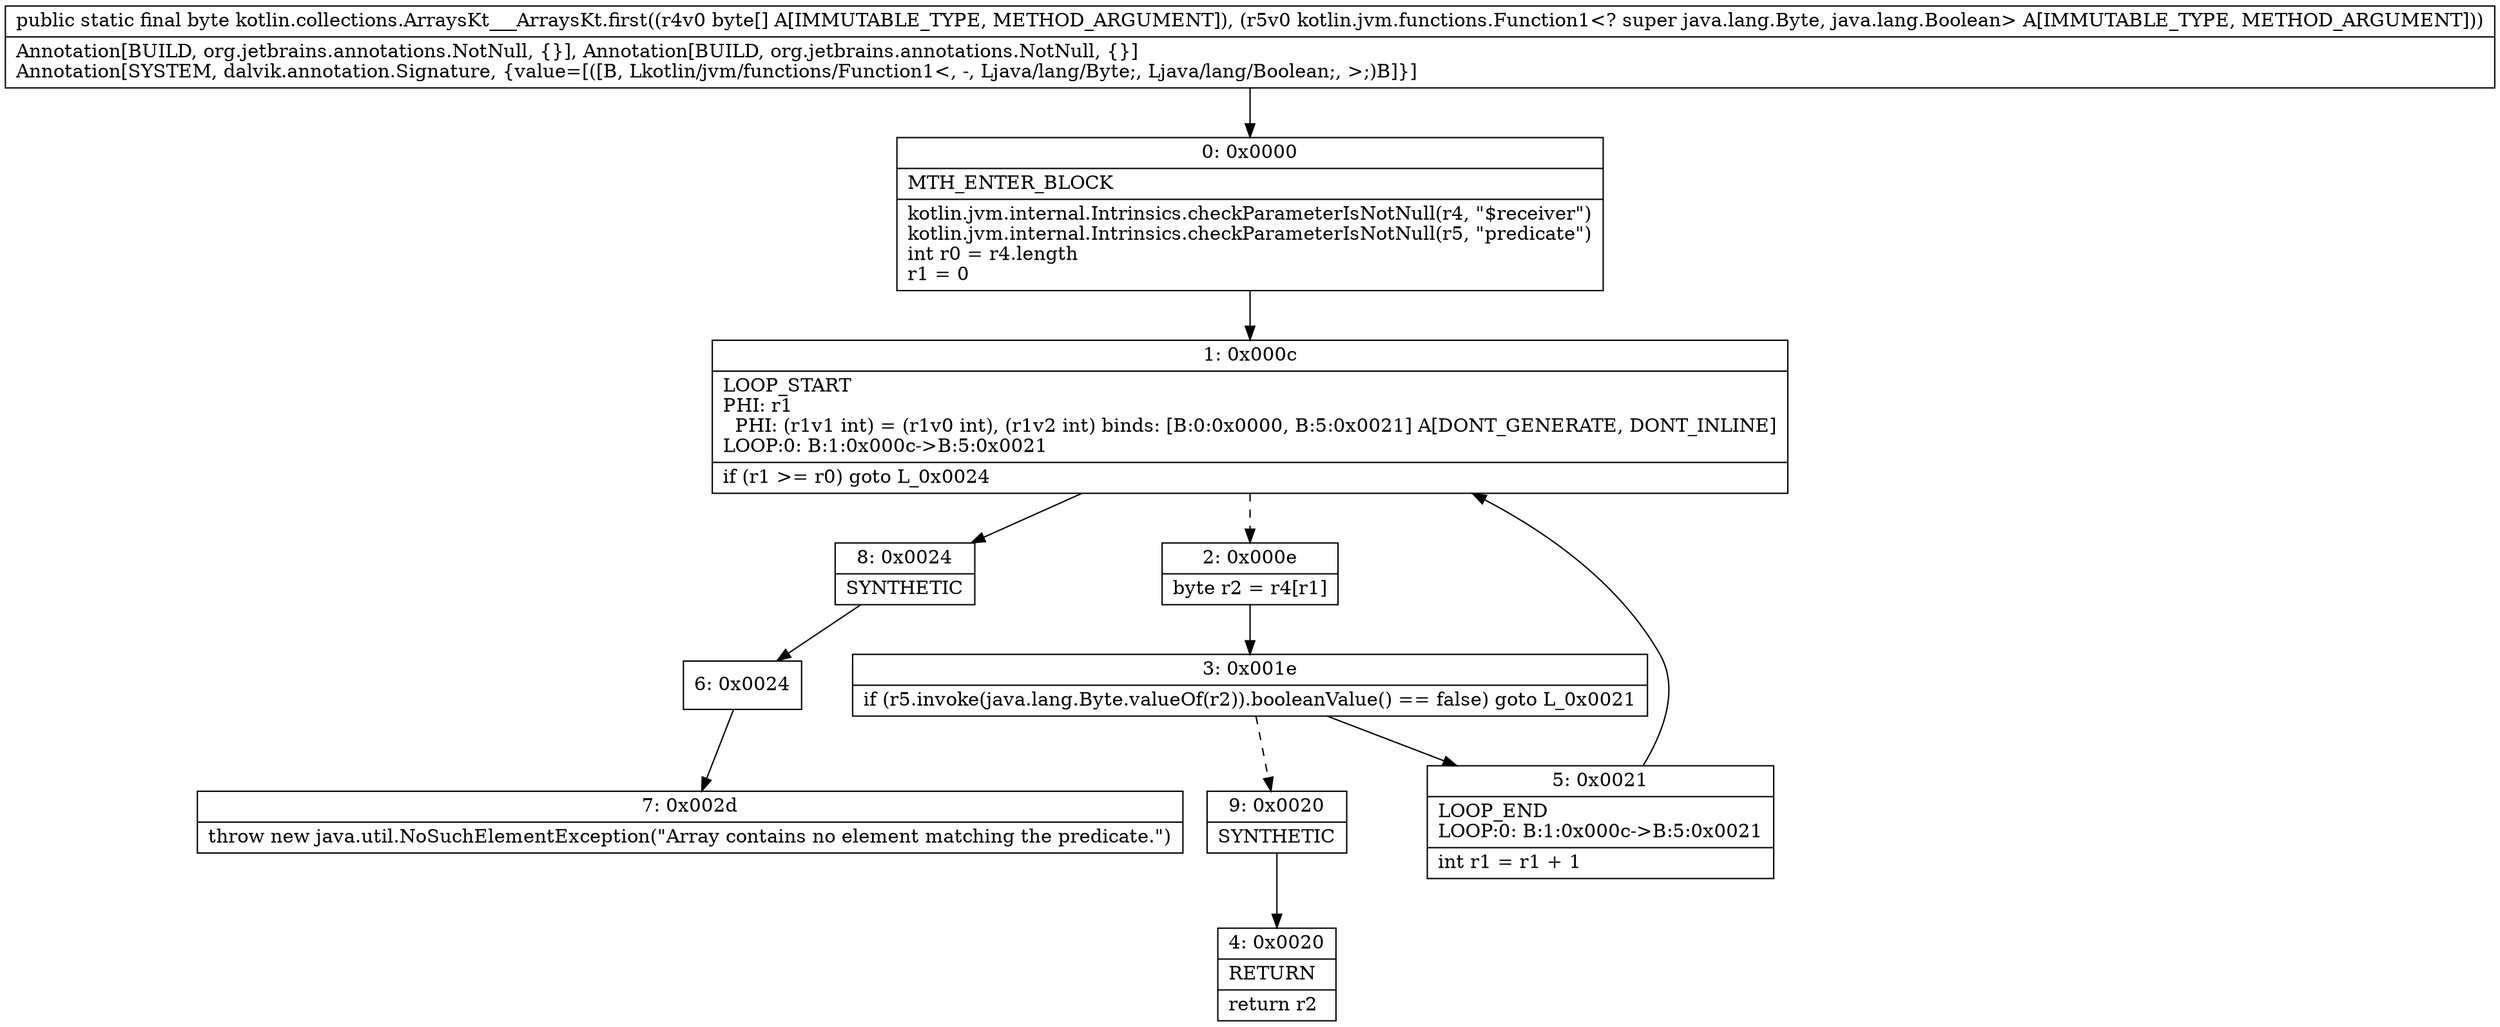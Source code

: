 digraph "CFG forkotlin.collections.ArraysKt___ArraysKt.first([BLkotlin\/jvm\/functions\/Function1;)B" {
Node_0 [shape=record,label="{0\:\ 0x0000|MTH_ENTER_BLOCK\l|kotlin.jvm.internal.Intrinsics.checkParameterIsNotNull(r4, \"$receiver\")\lkotlin.jvm.internal.Intrinsics.checkParameterIsNotNull(r5, \"predicate\")\lint r0 = r4.length\lr1 = 0\l}"];
Node_1 [shape=record,label="{1\:\ 0x000c|LOOP_START\lPHI: r1 \l  PHI: (r1v1 int) = (r1v0 int), (r1v2 int) binds: [B:0:0x0000, B:5:0x0021] A[DONT_GENERATE, DONT_INLINE]\lLOOP:0: B:1:0x000c\-\>B:5:0x0021\l|if (r1 \>= r0) goto L_0x0024\l}"];
Node_2 [shape=record,label="{2\:\ 0x000e|byte r2 = r4[r1]\l}"];
Node_3 [shape=record,label="{3\:\ 0x001e|if (r5.invoke(java.lang.Byte.valueOf(r2)).booleanValue() == false) goto L_0x0021\l}"];
Node_4 [shape=record,label="{4\:\ 0x0020|RETURN\l|return r2\l}"];
Node_5 [shape=record,label="{5\:\ 0x0021|LOOP_END\lLOOP:0: B:1:0x000c\-\>B:5:0x0021\l|int r1 = r1 + 1\l}"];
Node_6 [shape=record,label="{6\:\ 0x0024}"];
Node_7 [shape=record,label="{7\:\ 0x002d|throw new java.util.NoSuchElementException(\"Array contains no element matching the predicate.\")\l}"];
Node_8 [shape=record,label="{8\:\ 0x0024|SYNTHETIC\l}"];
Node_9 [shape=record,label="{9\:\ 0x0020|SYNTHETIC\l}"];
MethodNode[shape=record,label="{public static final byte kotlin.collections.ArraysKt___ArraysKt.first((r4v0 byte[] A[IMMUTABLE_TYPE, METHOD_ARGUMENT]), (r5v0 kotlin.jvm.functions.Function1\<? super java.lang.Byte, java.lang.Boolean\> A[IMMUTABLE_TYPE, METHOD_ARGUMENT]))  | Annotation[BUILD, org.jetbrains.annotations.NotNull, \{\}], Annotation[BUILD, org.jetbrains.annotations.NotNull, \{\}]\lAnnotation[SYSTEM, dalvik.annotation.Signature, \{value=[([B, Lkotlin\/jvm\/functions\/Function1\<, \-, Ljava\/lang\/Byte;, Ljava\/lang\/Boolean;, \>;)B]\}]\l}"];
MethodNode -> Node_0;
Node_0 -> Node_1;
Node_1 -> Node_2[style=dashed];
Node_1 -> Node_8;
Node_2 -> Node_3;
Node_3 -> Node_5;
Node_3 -> Node_9[style=dashed];
Node_5 -> Node_1;
Node_6 -> Node_7;
Node_8 -> Node_6;
Node_9 -> Node_4;
}

